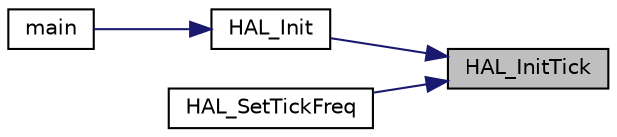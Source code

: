 digraph "HAL_InitTick"
{
 // LATEX_PDF_SIZE
  edge [fontname="Helvetica",fontsize="10",labelfontname="Helvetica",labelfontsize="10"];
  node [fontname="Helvetica",fontsize="10",shape=record];
  rankdir="RL";
  Node1 [label="HAL_InitTick",height=0.2,width=0.4,color="black", fillcolor="grey75", style="filled", fontcolor="black",tooltip="This function configures the source of the time base. The time source is configured to have 1ms time ..."];
  Node1 -> Node2 [dir="back",color="midnightblue",fontsize="10",style="solid"];
  Node2 [label="HAL_Init",height=0.2,width=0.4,color="black", fillcolor="white", style="filled",URL="$group___h_a_l___exported___functions___group1.html#gaecac54d350c3730e6831eb404e557dc4",tooltip="This function is used to initialize the HAL Library; it must be the first instruction to be executed ..."];
  Node2 -> Node3 [dir="back",color="midnightblue",fontsize="10",style="solid"];
  Node3 [label="main",height=0.2,width=0.4,color="black", fillcolor="white", style="filled",URL="$main_8c.html#a840291bc02cba5474a4cb46a9b9566fe",tooltip="The application entry point."];
  Node1 -> Node4 [dir="back",color="midnightblue",fontsize="10",style="solid"];
  Node4 [label="HAL_SetTickFreq",height=0.2,width=0.4,color="black", fillcolor="white", style="filled",URL="$group___h_a_l___exported___functions___group2.html#ga47f2dd240b2aed823a76b11496f37690",tooltip="Set new tick Freq."];
}
